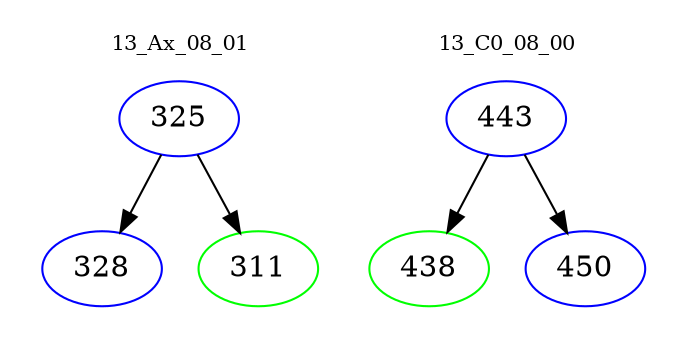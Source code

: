 digraph{
subgraph cluster_0 {
color = white
label = "13_Ax_08_01";
fontsize=10;
T0_325 [label="325", color="blue"]
T0_325 -> T0_328 [color="black"]
T0_328 [label="328", color="blue"]
T0_325 -> T0_311 [color="black"]
T0_311 [label="311", color="green"]
}
subgraph cluster_1 {
color = white
label = "13_C0_08_00";
fontsize=10;
T1_443 [label="443", color="blue"]
T1_443 -> T1_438 [color="black"]
T1_438 [label="438", color="green"]
T1_443 -> T1_450 [color="black"]
T1_450 [label="450", color="blue"]
}
}
